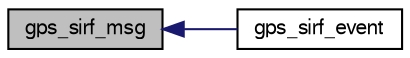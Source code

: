 digraph "gps_sirf_msg"
{
  edge [fontname="FreeSans",fontsize="10",labelfontname="FreeSans",labelfontsize="10"];
  node [fontname="FreeSans",fontsize="10",shape=record];
  rankdir="LR";
  Node1 [label="gps_sirf_msg",height=0.2,width=0.4,color="black", fillcolor="grey75", style="filled", fontcolor="black"];
  Node1 -> Node2 [dir="back",color="midnightblue",fontsize="10",style="solid",fontname="FreeSans"];
  Node2 [label="gps_sirf_event",height=0.2,width=0.4,color="black", fillcolor="white", style="filled",URL="$gps__sirf_8h.html#a90cca7dc344f0c55fd23f9c924f49bee"];
}
